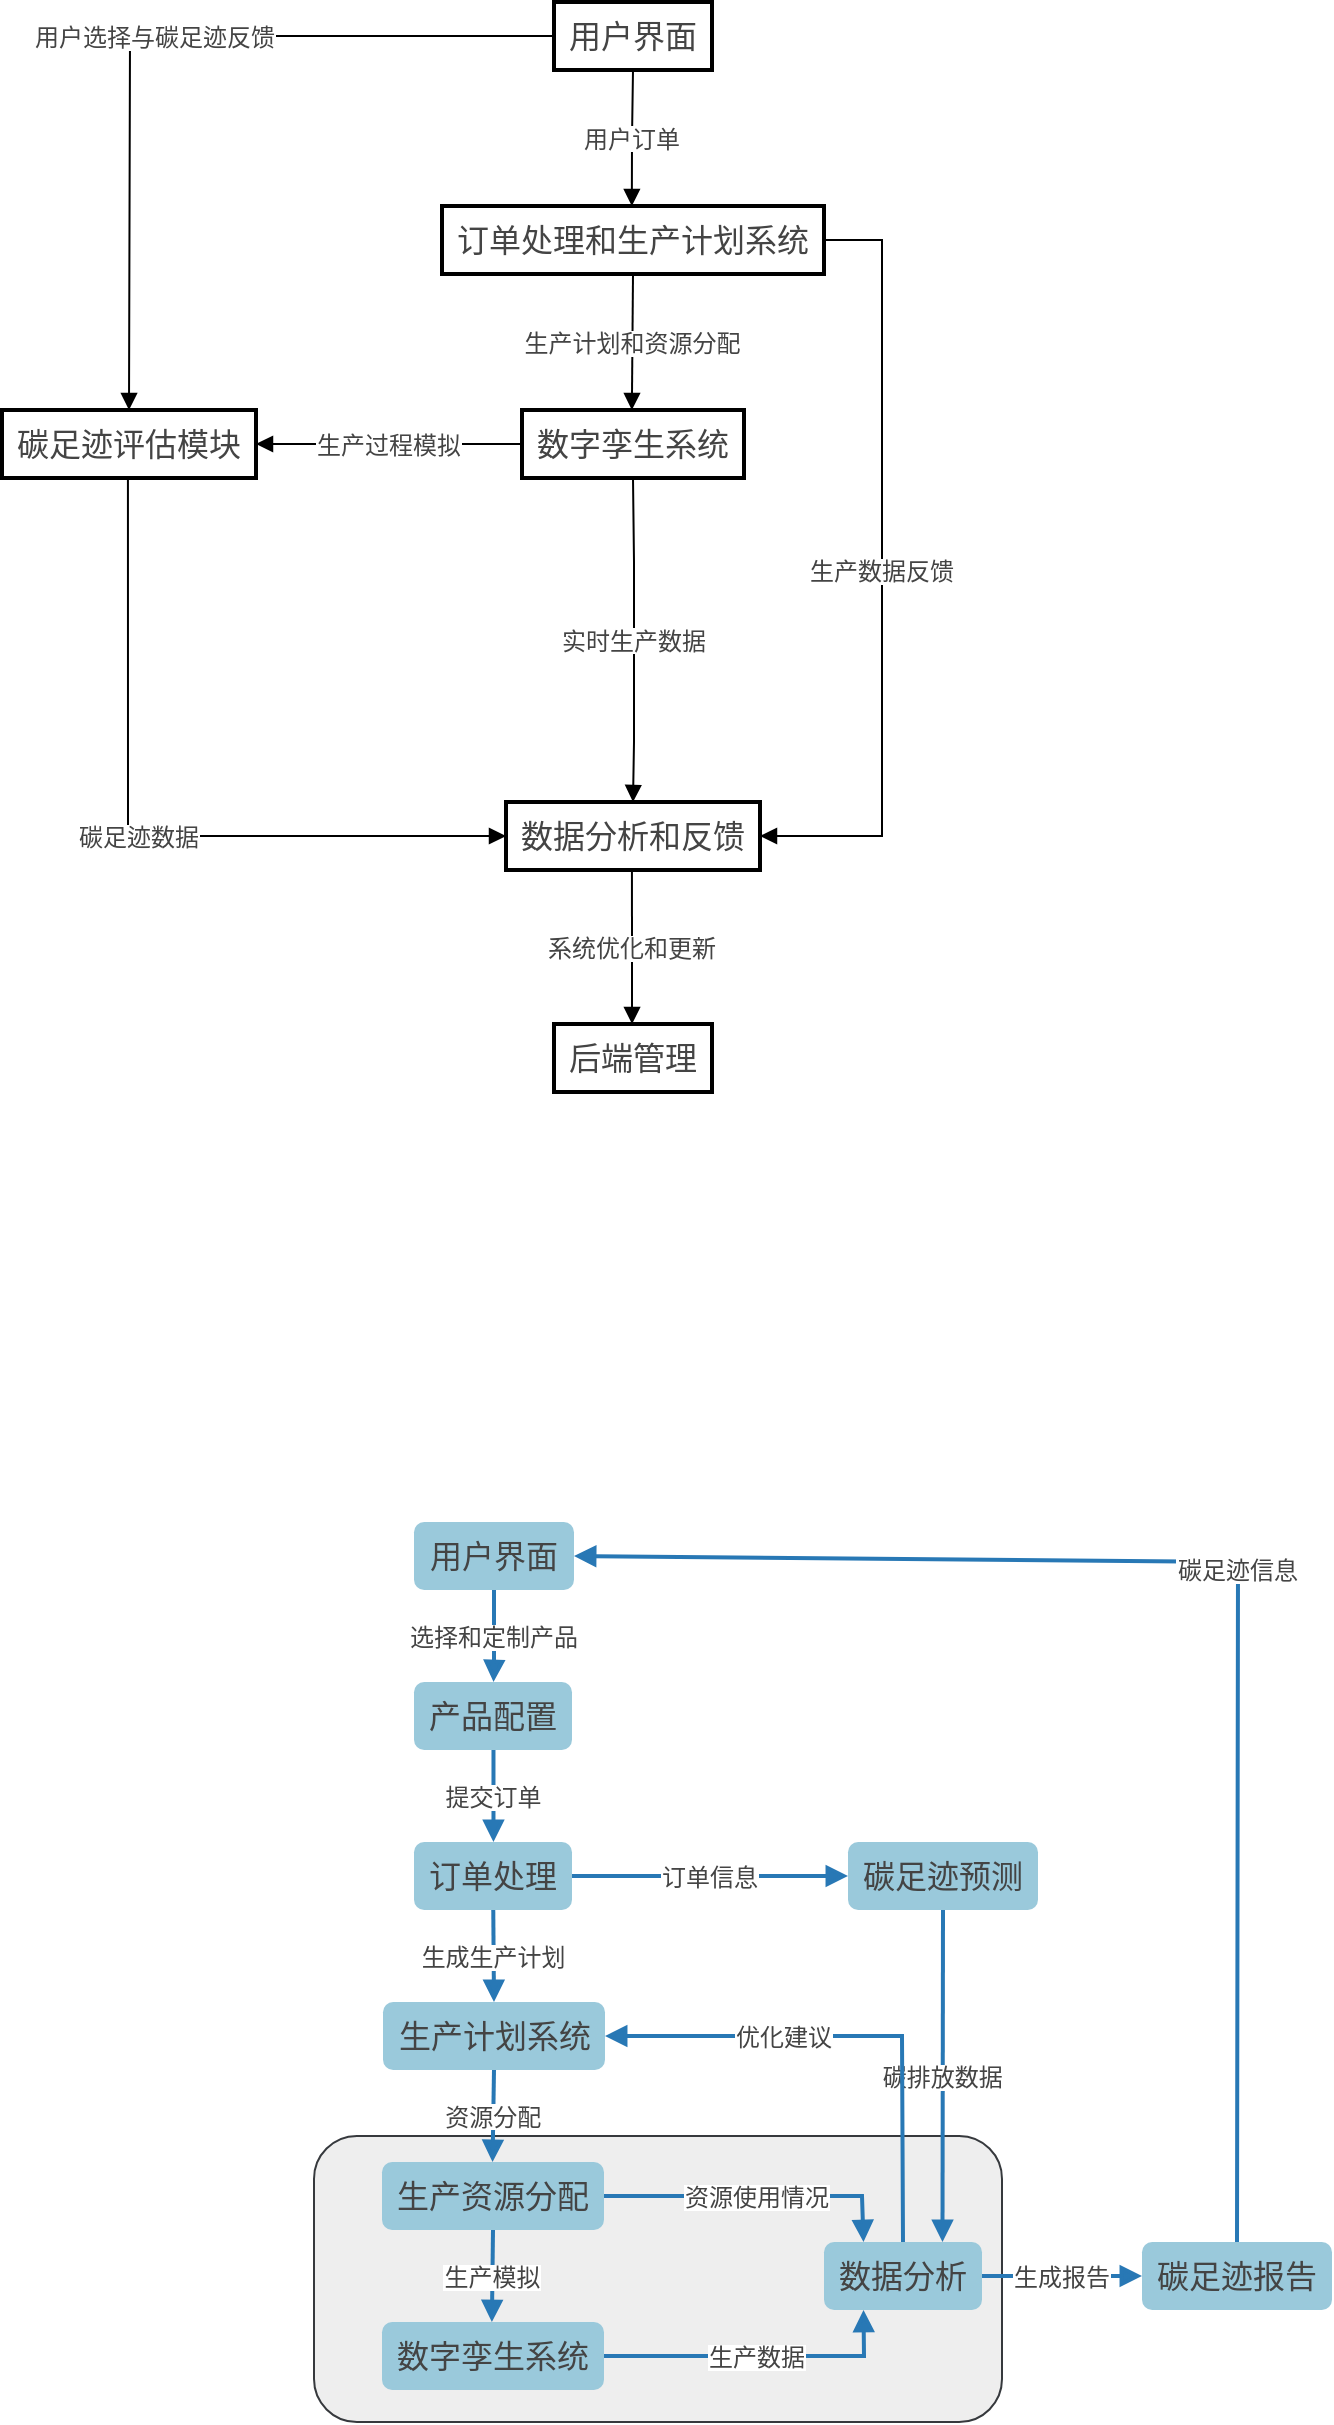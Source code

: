 <mxfile version="22.1.5" type="github">
  <diagram name="第 1 页" id="huQThDGv-8G8NNuIXjue">
    <mxGraphModel dx="795" dy="581" grid="1" gridSize="10" guides="1" tooltips="1" connect="1" arrows="1" fold="1" page="1" pageScale="1" pageWidth="827" pageHeight="1169" math="0" shadow="0">
      <root>
        <mxCell id="0" />
        <mxCell id="1" parent="0" />
        <mxCell id="dUvGVehSbr8Q-rEk_FQs-81" value="" style="rounded=1;whiteSpace=wrap;html=1;fontSize=16;fillColor=#eeeeee;strokeColor=#36393d;" vertex="1" parent="1">
          <mxGeometry x="176" y="1087" width="344" height="143" as="geometry" />
        </mxCell>
        <mxCell id="dUvGVehSbr8Q-rEk_FQs-1" value="用户界面" style="whiteSpace=wrap;strokeWidth=2;fontSize=16;fontFamily=Times New Roman;fontColor=#444444;" vertex="1" parent="1">
          <mxGeometry x="296" y="20" width="79" height="34" as="geometry" />
        </mxCell>
        <mxCell id="dUvGVehSbr8Q-rEk_FQs-2" value="订单处理和生产计划系统" style="whiteSpace=wrap;strokeWidth=2;fontSize=16;fontFamily=Times New Roman;fontColor=#444444;" vertex="1" parent="1">
          <mxGeometry x="240" y="122" width="191" height="34" as="geometry" />
        </mxCell>
        <mxCell id="dUvGVehSbr8Q-rEk_FQs-3" value="数字孪生系统" style="whiteSpace=wrap;strokeWidth=2;fontSize=16;fontFamily=Times New Roman;fontColor=#444444;" vertex="1" parent="1">
          <mxGeometry x="280" y="224" width="111" height="34" as="geometry" />
        </mxCell>
        <mxCell id="dUvGVehSbr8Q-rEk_FQs-4" value="碳足迹评估模块" style="whiteSpace=wrap;strokeWidth=2;fontSize=16;fontFamily=Times New Roman;fontColor=#444444;" vertex="1" parent="1">
          <mxGeometry x="20" y="224" width="127" height="34" as="geometry" />
        </mxCell>
        <mxCell id="dUvGVehSbr8Q-rEk_FQs-5" value="数据分析和反馈" style="whiteSpace=wrap;strokeWidth=2;fontSize=16;fontFamily=Times New Roman;fontColor=#444444;" vertex="1" parent="1">
          <mxGeometry x="272" y="420" width="127" height="34" as="geometry" />
        </mxCell>
        <mxCell id="dUvGVehSbr8Q-rEk_FQs-6" value="后端管理" style="whiteSpace=wrap;strokeWidth=2;fontSize=16;fontFamily=Times New Roman;fontColor=#444444;" vertex="1" parent="1">
          <mxGeometry x="296" y="531" width="79" height="34" as="geometry" />
        </mxCell>
        <mxCell id="dUvGVehSbr8Q-rEk_FQs-7" value="用户订单" style="startArrow=none;endArrow=block;exitX=0.5;exitY=1;entryX=0.497;entryY=0.006;rounded=0;fontSize=12;exitDx=0;exitDy=0;fontFamily=Times New Roman;fontColor=#444444;" edge="1" parent="1" source="dUvGVehSbr8Q-rEk_FQs-1" target="dUvGVehSbr8Q-rEk_FQs-2">
          <mxGeometry x="-0.004" relative="1" as="geometry">
            <Array as="points">
              <mxPoint x="335" y="88" />
            </Array>
            <mxPoint as="offset" />
          </mxGeometry>
        </mxCell>
        <mxCell id="dUvGVehSbr8Q-rEk_FQs-8" value="生产计划和资源分配" style="startArrow=none;endArrow=block;exitX=0.5;exitY=1;entryX=0.495;entryY=0.011;rounded=0;fontSize=12;exitDx=0;exitDy=0;fontFamily=Times New Roman;fontColor=#444444;" edge="1" parent="1" source="dUvGVehSbr8Q-rEk_FQs-2" target="dUvGVehSbr8Q-rEk_FQs-3">
          <mxGeometry relative="1" as="geometry">
            <Array as="points" />
            <mxPoint as="offset" />
          </mxGeometry>
        </mxCell>
        <mxCell id="dUvGVehSbr8Q-rEk_FQs-9" value="生产过程模拟" style="startArrow=none;endArrow=block;exitX=0;exitY=0.5;rounded=0;fontSize=12;entryX=1;entryY=0.5;entryDx=0;entryDy=0;exitDx=0;exitDy=0;fontFamily=Times New Roman;fontColor=#444444;" edge="1" parent="1" source="dUvGVehSbr8Q-rEk_FQs-3" target="dUvGVehSbr8Q-rEk_FQs-4">
          <mxGeometry x="0.003" relative="1" as="geometry">
            <Array as="points" />
            <mxPoint x="72" y="240" as="targetPoint" />
            <mxPoint as="offset" />
          </mxGeometry>
        </mxCell>
        <mxCell id="dUvGVehSbr8Q-rEk_FQs-10" value="碳足迹数据" style="startArrow=none;endArrow=block;exitX=0.496;exitY=0.975;entryX=0;entryY=0.5;rounded=0;fontSize=12;entryDx=0;entryDy=0;fontFamily=Times New Roman;fontColor=#444444;" edge="1" parent="1" source="dUvGVehSbr8Q-rEk_FQs-4" target="dUvGVehSbr8Q-rEk_FQs-5">
          <mxGeometry x="0.003" relative="1" as="geometry">
            <Array as="points">
              <mxPoint x="83" y="437" />
            </Array>
            <mxPoint as="offset" />
          </mxGeometry>
        </mxCell>
        <mxCell id="dUvGVehSbr8Q-rEk_FQs-11" value="系统优化和更新" style="curved=1;startArrow=none;endArrow=block;exitX=0.496;exitY=0.981;entryX=0.494;entryY=-0.002;rounded=0;fontSize=12;fontFamily=Times New Roman;fontColor=#444444;" edge="1" parent="1" source="dUvGVehSbr8Q-rEk_FQs-5" target="dUvGVehSbr8Q-rEk_FQs-6">
          <mxGeometry relative="1" as="geometry">
            <Array as="points" />
          </mxGeometry>
        </mxCell>
        <mxCell id="dUvGVehSbr8Q-rEk_FQs-12" value="用户选择与碳足迹反馈" style="startArrow=none;endArrow=block;exitX=0;exitY=0.5;entryX=0.5;entryY=0;rounded=0;fontSize=12;entryDx=0;entryDy=0;exitDx=0;exitDy=0;fontFamily=Times New Roman;fontColor=#444444;" edge="1" parent="1" source="dUvGVehSbr8Q-rEk_FQs-1" target="dUvGVehSbr8Q-rEk_FQs-4">
          <mxGeometry x="0.001" relative="1" as="geometry">
            <Array as="points">
              <mxPoint x="84" y="37" />
            </Array>
            <mxPoint as="offset" />
          </mxGeometry>
        </mxCell>
        <mxCell id="dUvGVehSbr8Q-rEk_FQs-13" value="生产数据反馈" style="startArrow=none;endArrow=block;exitX=1;exitY=0.5;entryX=1;entryY=0.5;rounded=0;fontSize=12;entryDx=0;entryDy=0;exitDx=0;exitDy=0;fontFamily=Times New Roman;fontColor=#444444;" edge="1" parent="1" source="dUvGVehSbr8Q-rEk_FQs-2" target="dUvGVehSbr8Q-rEk_FQs-5">
          <mxGeometry x="-0.001" relative="1" as="geometry">
            <Array as="points">
              <mxPoint x="460" y="139" />
              <mxPoint x="460" y="437" />
            </Array>
            <mxPoint as="offset" />
          </mxGeometry>
        </mxCell>
        <mxCell id="dUvGVehSbr8Q-rEk_FQs-14" value="实时生产数据" style="startArrow=none;endArrow=block;exitX=0.5;exitY=1;entryX=0.5;entryY=0;rounded=0;fontSize=12;exitDx=0;exitDy=0;entryDx=0;entryDy=0;fontFamily=Times New Roman;fontColor=#444444;" edge="1" parent="1" source="dUvGVehSbr8Q-rEk_FQs-3" target="dUvGVehSbr8Q-rEk_FQs-5">
          <mxGeometry relative="1" as="geometry">
            <Array as="points">
              <mxPoint x="336" y="300" />
              <mxPoint x="336" y="390" />
            </Array>
          </mxGeometry>
        </mxCell>
        <mxCell id="dUvGVehSbr8Q-rEk_FQs-15" value="用户界面" style="whiteSpace=wrap;strokeWidth=1;fontSize=16;fontFamily=Times New Roman;rounded=1;fillColor=#9ac9db;strokeColor=none;fontColor=#444444;" vertex="1" parent="1">
          <mxGeometry x="226" y="780" width="80" height="34" as="geometry" />
        </mxCell>
        <mxCell id="dUvGVehSbr8Q-rEk_FQs-16" value="产品配置" style="whiteSpace=wrap;strokeWidth=1;fontSize=16;fontFamily=Times New Roman;fillColor=#9ac9db;strokeColor=none;rounded=1;fontColor=#444444;" vertex="1" parent="1">
          <mxGeometry x="226" y="860" width="79" height="34" as="geometry" />
        </mxCell>
        <mxCell id="dUvGVehSbr8Q-rEk_FQs-17" value="订单处理" style="whiteSpace=wrap;strokeWidth=1;fontSize=16;fontFamily=Times New Roman;fillColor=#9ac9db;strokeColor=none;rounded=1;fontColor=#444444;" vertex="1" parent="1">
          <mxGeometry x="226" y="940" width="79" height="34" as="geometry" />
        </mxCell>
        <mxCell id="dUvGVehSbr8Q-rEk_FQs-18" value="生产计划系统" style="whiteSpace=wrap;strokeWidth=1;fontSize=16;fontFamily=Times New Roman;fillColor=#9ac9db;strokeColor=none;rounded=1;fontColor=#444444;" vertex="1" parent="1">
          <mxGeometry x="210.5" y="1020" width="111" height="34" as="geometry" />
        </mxCell>
        <mxCell id="dUvGVehSbr8Q-rEk_FQs-19" value="生产资源分配" style="whiteSpace=wrap;strokeWidth=1;fontSize=16;fontFamily=Times New Roman;fillColor=#9ac9db;strokeColor=none;rounded=1;fontColor=#444444;" vertex="1" parent="1">
          <mxGeometry x="210" y="1100" width="111" height="34" as="geometry" />
        </mxCell>
        <mxCell id="dUvGVehSbr8Q-rEk_FQs-20" value="数字孪生系统" style="whiteSpace=wrap;strokeWidth=1;fontSize=16;fontFamily=Times New Roman;fillColor=#9ac9db;strokeColor=none;rounded=1;fontColor=#444444;" vertex="1" parent="1">
          <mxGeometry x="210" y="1180" width="111" height="34" as="geometry" />
        </mxCell>
        <mxCell id="dUvGVehSbr8Q-rEk_FQs-25" value="碳足迹预测" style="whiteSpace=wrap;strokeWidth=1;fontSize=16;fontFamily=Times New Roman;fillColor=#9ac9db;strokeColor=none;rounded=1;fontColor=#444444;" vertex="1" parent="1">
          <mxGeometry x="443" y="940" width="95" height="34" as="geometry" />
        </mxCell>
        <mxCell id="dUvGVehSbr8Q-rEk_FQs-26" value="数据分析" style="whiteSpace=wrap;strokeWidth=1;fontSize=16;fontFamily=Times New Roman;fillColor=#9ac9db;strokeColor=none;rounded=1;fontColor=#444444;" vertex="1" parent="1">
          <mxGeometry x="431" y="1140" width="79" height="34" as="geometry" />
        </mxCell>
        <mxCell id="dUvGVehSbr8Q-rEk_FQs-27" value="碳足迹报告" style="whiteSpace=wrap;strokeWidth=1;fontSize=16;fontFamily=Times New Roman;fillColor=#9ac9db;strokeColor=none;rounded=1;fontColor=#444444;" vertex="1" parent="1">
          <mxGeometry x="590" y="1140" width="95" height="34" as="geometry" />
        </mxCell>
        <mxCell id="dUvGVehSbr8Q-rEk_FQs-29" value="选择和定制产品" style="startArrow=none;endArrow=block;entryX=0.503;entryY=0.006;rounded=0;fontSize=12;fontFamily=Times New Roman;strokeColor=#2878b5;strokeWidth=2;fontColor=#444444;" edge="1" parent="1" source="dUvGVehSbr8Q-rEk_FQs-15" target="dUvGVehSbr8Q-rEk_FQs-16">
          <mxGeometry relative="1" as="geometry">
            <Array as="points">
              <mxPoint x="266" y="853" />
            </Array>
          </mxGeometry>
        </mxCell>
        <mxCell id="dUvGVehSbr8Q-rEk_FQs-30" value="提交订单" style="curved=1;startArrow=none;endArrow=block;exitX=0.503;exitY=0.994;entryX=0.503;entryY=0.011;rounded=0;fontSize=12;fontFamily=Times New Roman;strokeColor=#2878b5;strokeWidth=2;fontColor=#444444;" edge="1" parent="1" source="dUvGVehSbr8Q-rEk_FQs-16" target="dUvGVehSbr8Q-rEk_FQs-17">
          <mxGeometry relative="1" as="geometry">
            <Array as="points" />
          </mxGeometry>
        </mxCell>
        <mxCell id="dUvGVehSbr8Q-rEk_FQs-31" value="生成生产计划" style="startArrow=none;endArrow=block;entryX=0.5;entryY=-0.013;rounded=0;fontSize=12;fontFamily=Times New Roman;strokeColor=#2878b5;strokeWidth=2;fontColor=#444444;" edge="1" parent="1" source="dUvGVehSbr8Q-rEk_FQs-17" target="dUvGVehSbr8Q-rEk_FQs-18">
          <mxGeometry x="-0.006" relative="1" as="geometry">
            <Array as="points" />
            <mxPoint as="offset" />
          </mxGeometry>
        </mxCell>
        <mxCell id="dUvGVehSbr8Q-rEk_FQs-32" value="资源分配" style="startArrow=none;endArrow=block;exitX=0.5;exitY=1;entryX=0.498;entryY=-0.007;rounded=0;fontSize=12;exitDx=0;exitDy=0;fontFamily=Times New Roman;strokeColor=#2878b5;strokeWidth=2;fontColor=#444444;" edge="1" parent="1" source="dUvGVehSbr8Q-rEk_FQs-18" target="dUvGVehSbr8Q-rEk_FQs-19">
          <mxGeometry relative="1" as="geometry">
            <Array as="points" />
          </mxGeometry>
        </mxCell>
        <mxCell id="dUvGVehSbr8Q-rEk_FQs-33" value="生产模拟" style="startArrow=none;endArrow=block;exitX=0.5;exitY=1;entryX=0.495;entryY=-0.002;rounded=0;fontSize=12;exitDx=0;exitDy=0;fontFamily=Times New Roman;strokeColor=#2878b5;strokeWidth=2;fontColor=#444444;" edge="1" parent="1" source="dUvGVehSbr8Q-rEk_FQs-19" target="dUvGVehSbr8Q-rEk_FQs-20">
          <mxGeometry relative="1" as="geometry">
            <Array as="points" />
          </mxGeometry>
        </mxCell>
        <mxCell id="dUvGVehSbr8Q-rEk_FQs-38" value="订单信息" style="startArrow=none;endArrow=block;exitX=1;exitY=0.5;entryX=0;entryY=0.5;rounded=0;fontSize=12;exitDx=0;exitDy=0;entryDx=0;entryDy=0;fontFamily=Times New Roman;strokeColor=#2878b5;strokeWidth=2;fontColor=#444444;" edge="1" parent="1" source="dUvGVehSbr8Q-rEk_FQs-17" target="dUvGVehSbr8Q-rEk_FQs-25">
          <mxGeometry x="-0.001" relative="1" as="geometry">
            <Array as="points" />
            <mxPoint as="offset" />
          </mxGeometry>
        </mxCell>
        <mxCell id="dUvGVehSbr8Q-rEk_FQs-39" value="碳排放数据" style="startArrow=none;endArrow=block;exitX=0.5;exitY=1;entryX=0.75;entryY=0;rounded=0;fontSize=12;entryDx=0;entryDy=0;exitDx=0;exitDy=0;fontFamily=Times New Roman;strokeColor=#2878b5;strokeWidth=2;fontColor=#444444;" edge="1" parent="1" source="dUvGVehSbr8Q-rEk_FQs-25" target="dUvGVehSbr8Q-rEk_FQs-26">
          <mxGeometry relative="1" as="geometry">
            <Array as="points" />
          </mxGeometry>
        </mxCell>
        <mxCell id="dUvGVehSbr8Q-rEk_FQs-40" value="生成报告" style="startArrow=none;endArrow=block;exitX=1;exitY=0.5;entryX=0;entryY=0.5;rounded=0;fontSize=12;exitDx=0;exitDy=0;entryDx=0;entryDy=0;fontFamily=Times New Roman;strokeColor=#2878b5;strokeWidth=2;fontColor=#444444;" edge="1" parent="1" source="dUvGVehSbr8Q-rEk_FQs-26" target="dUvGVehSbr8Q-rEk_FQs-27">
          <mxGeometry x="0.005" relative="1" as="geometry">
            <Array as="points" />
            <mxPoint as="offset" />
          </mxGeometry>
        </mxCell>
        <mxCell id="dUvGVehSbr8Q-rEk_FQs-41" value="碳足迹信息" style="startArrow=none;endArrow=block;exitX=0.5;exitY=0;entryX=1;entryY=0.5;rounded=0;fontSize=12;exitDx=0;exitDy=0;entryDx=0;entryDy=0;fontFamily=Times New Roman;strokeColor=#2878b5;strokeWidth=2;fontColor=#444444;" edge="1" parent="1" source="dUvGVehSbr8Q-rEk_FQs-27" target="dUvGVehSbr8Q-rEk_FQs-15">
          <mxGeometry x="0.001" relative="1" as="geometry">
            <Array as="points">
              <mxPoint x="638" y="800" />
            </Array>
            <mxPoint as="offset" />
          </mxGeometry>
        </mxCell>
        <mxCell id="dUvGVehSbr8Q-rEk_FQs-42" value="资源使用情况" style="startArrow=none;endArrow=block;exitX=1;exitY=0.5;entryX=0.25;entryY=0;rounded=0;fontSize=12;entryDx=0;entryDy=0;exitDx=0;exitDy=0;fontFamily=Times New Roman;strokeColor=#2878b5;strokeWidth=2;fontColor=#444444;" edge="1" parent="1" source="dUvGVehSbr8Q-rEk_FQs-19" target="dUvGVehSbr8Q-rEk_FQs-26">
          <mxGeometry x="0.004" relative="1" as="geometry">
            <Array as="points">
              <mxPoint x="450" y="1117" />
            </Array>
            <mxPoint as="offset" />
          </mxGeometry>
        </mxCell>
        <mxCell id="dUvGVehSbr8Q-rEk_FQs-43" value="生产数据" style="startArrow=none;endArrow=block;exitX=1;exitY=0.5;entryX=0.25;entryY=1;rounded=0;fontSize=12;entryDx=0;entryDy=0;exitDx=0;exitDy=0;fontFamily=Times New Roman;strokeColor=#2878b5;strokeWidth=2;fontColor=#444444;" edge="1" parent="1" source="dUvGVehSbr8Q-rEk_FQs-20" target="dUvGVehSbr8Q-rEk_FQs-26">
          <mxGeometry relative="1" as="geometry">
            <Array as="points">
              <mxPoint x="451" y="1197" />
            </Array>
          </mxGeometry>
        </mxCell>
        <mxCell id="dUvGVehSbr8Q-rEk_FQs-44" value="优化建议" style="startArrow=none;endArrow=block;entryX=1;entryY=0.5;rounded=0;fontSize=12;entryDx=0;entryDy=0;exitX=0.5;exitY=0;exitDx=0;exitDy=0;fontFamily=Times New Roman;strokeColor=#2878b5;strokeWidth=2;fontColor=#444444;" edge="1" parent="1" source="dUvGVehSbr8Q-rEk_FQs-26" target="dUvGVehSbr8Q-rEk_FQs-18">
          <mxGeometry x="0.289" relative="1" as="geometry">
            <Array as="points">
              <mxPoint x="470" y="1037" />
            </Array>
            <mxPoint x="317" y="1295" as="sourcePoint" />
            <mxPoint as="offset" />
          </mxGeometry>
        </mxCell>
      </root>
    </mxGraphModel>
  </diagram>
</mxfile>
